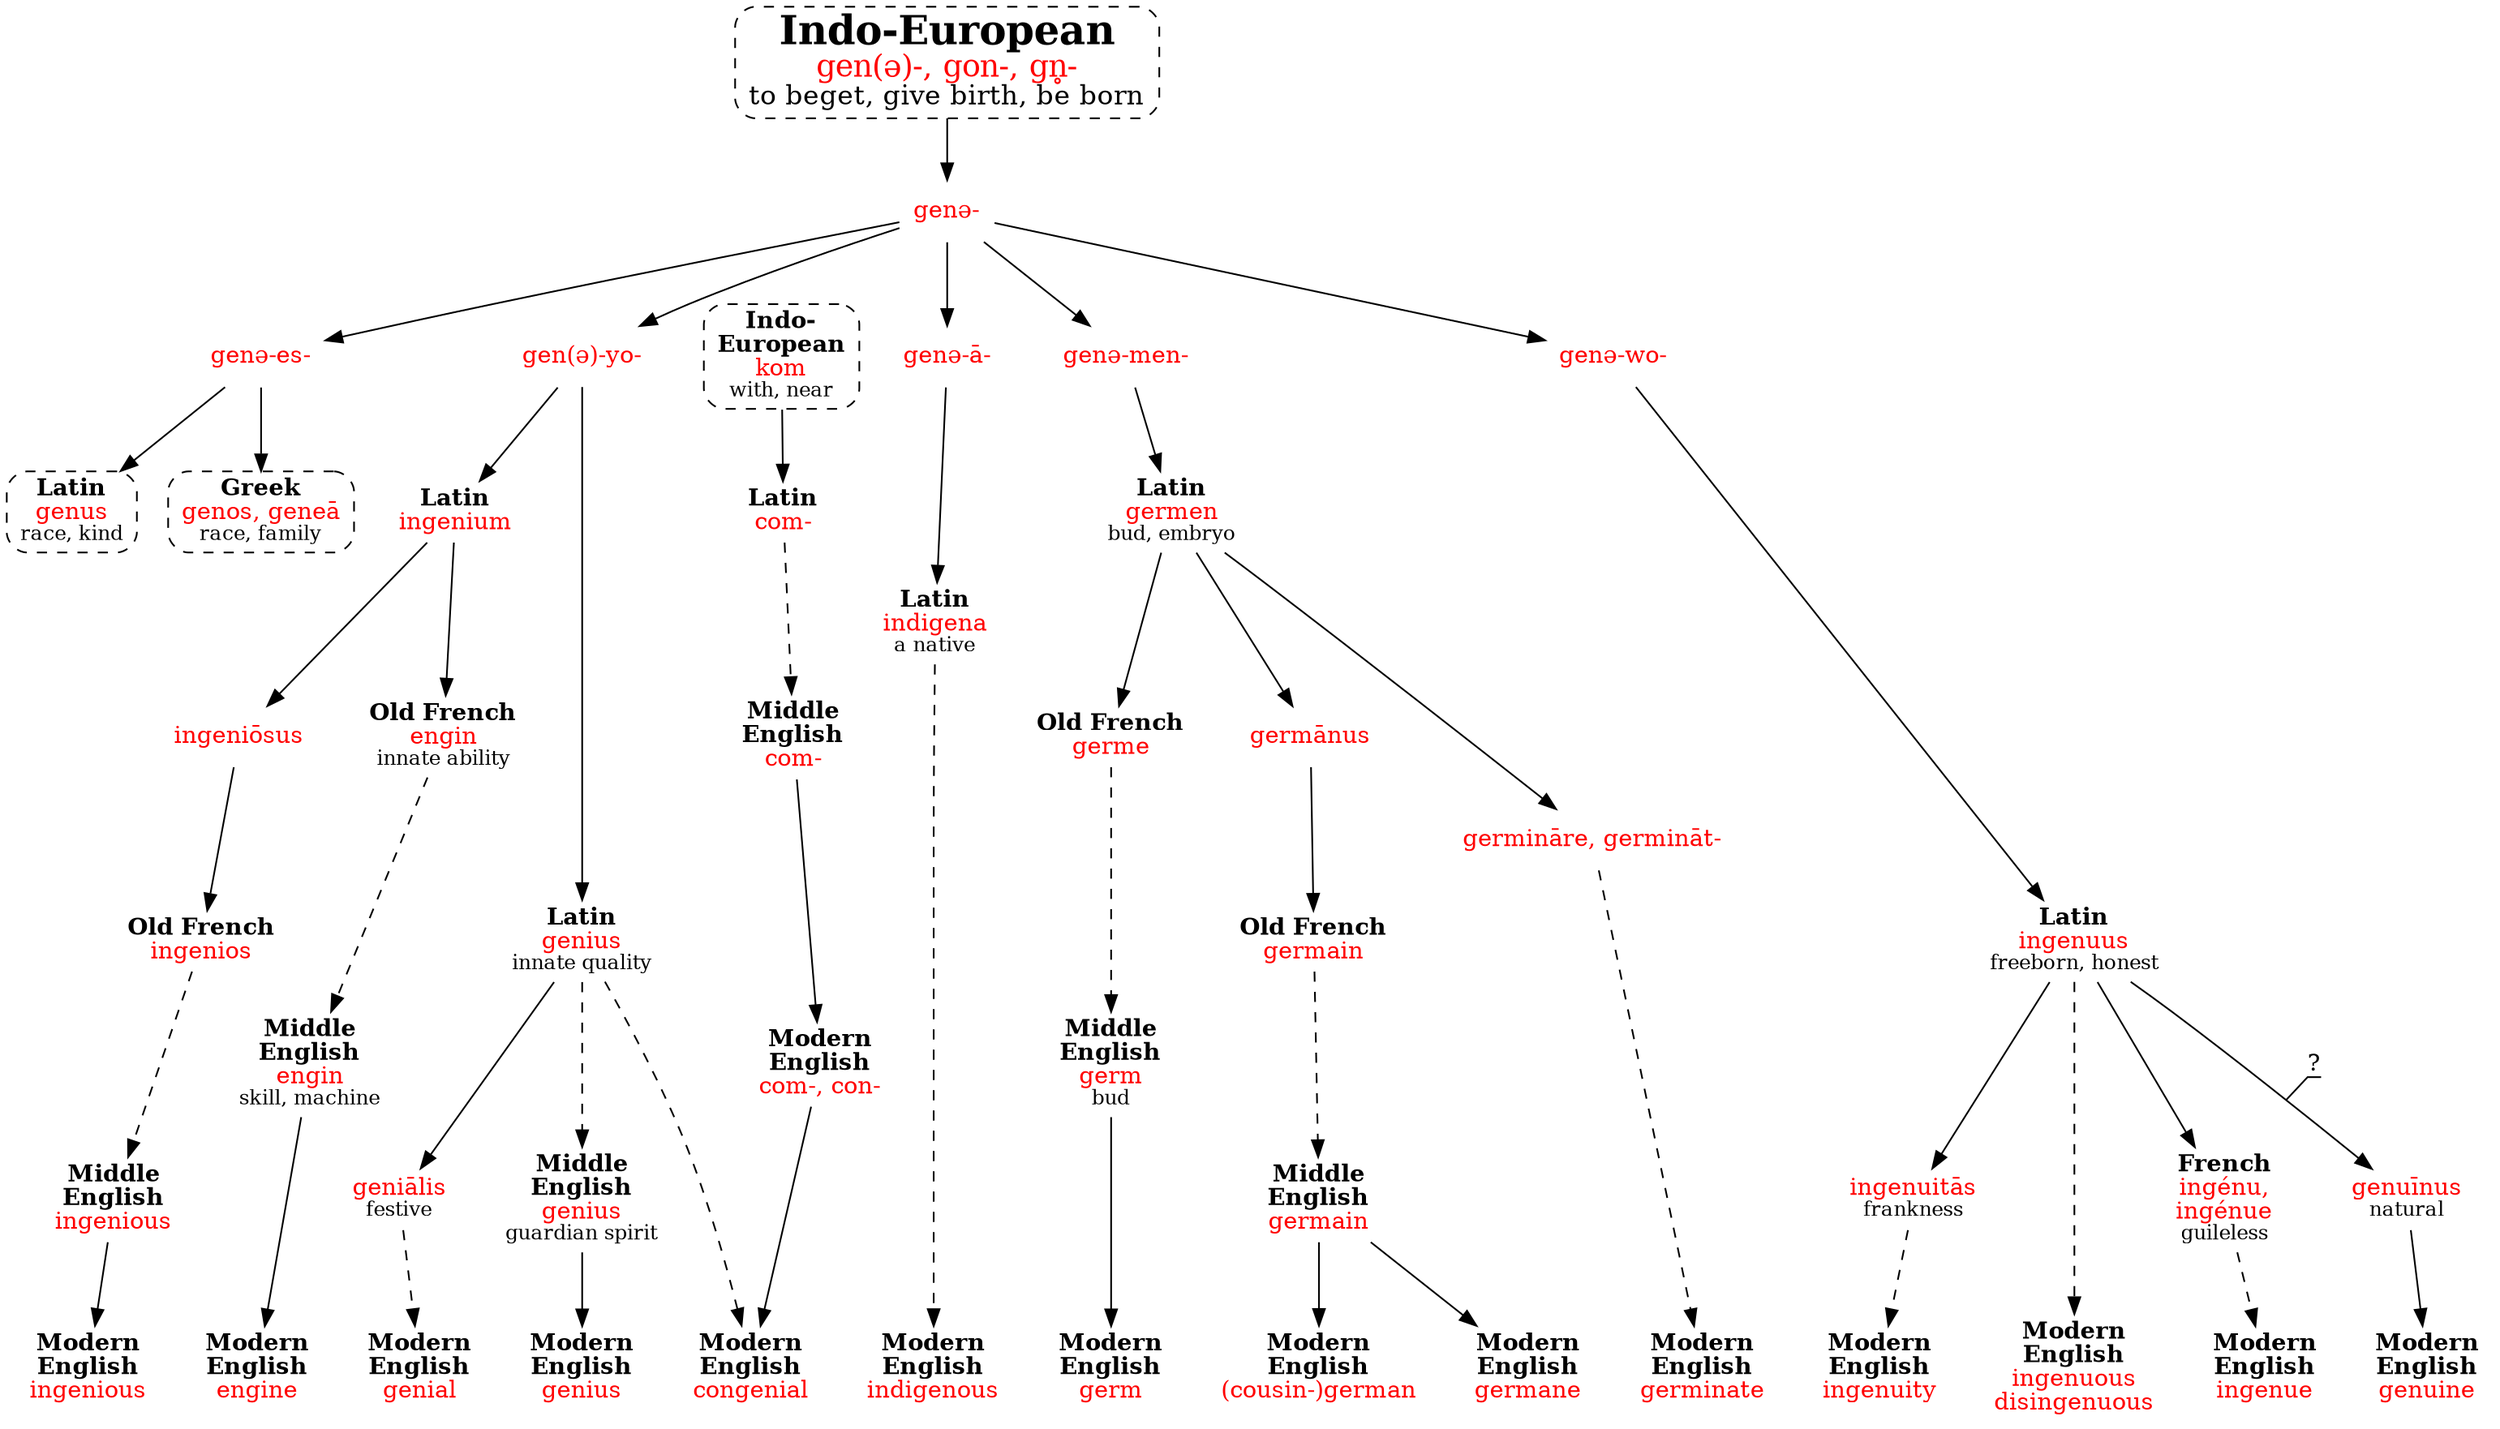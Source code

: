 strict digraph {
/* sources: roots AHD WiS */
node [shape=none]

genIE [label=<<font point-size="24"><b>Indo-European</b></font><br/><font point-size="18" color="red">gen(ə)-, gon-, gn̥-</font><br/><font point-size="16">to beget, give birth, be born</font>> shape=box style="dashed,rounded" URL="gen-birth0.svg" tooltip=""]
genIE -> geneIE
geneIE [label=<<font color="red">genə-</font>>]
geneIE -> { genees geneyo genea genemen genewo }
genees [label=<<font color="red">genə-es-</font>>]
geneyo [label=<<font color="red">gen(ə)-yo-</font>>]
genea [label=<<font color="red">genə-ā-</font>>]
genemen [label=<<font color="red">genə-men-</font>>]
genewo [label=<<font color="red">genə-wo-</font>>]

/* genus */
genees -> genusL
// genusL -> genus [style=dashed]
genusL [label=<<b>Latin</b><br/><font color="red">genus</font><br/><font point-size="12">race, kind</font>> shape=box style="dashed,rounded" URL="gen-genus.svg"]
// genus [label=<<font color="red">genus<br/>general<br/>generate<br/>generation<br/>generic<br/>generous<br/>gender<br/>genre<br/>congener<br/>degenerate<br/>engender<br/>miscegination</font>> shape=box style="dashed,rounded" URL="gen-genus.svg"]

/* -gen, gene */
genees -> genosG
// genesG -> geny [style=dashed]
genosG [label=<<b>Greek</b><br/><font color="red">genos, geneā</font><br/><font point-size="12">race, family</font>> shape=box style="dashed,rounded" URL="gen-genos.svg"]
// genesG [label=<<b>Greek</b><br/><font color="red">genēs</font><br/><font point-size="12">-born</font>>]
// geny [label=<<font color="red">-gen, -genic<br/>-geny<br/>epigene</font>> shape=box style="dashed,rounded" URL="gen-gen.svg"]
// genosG -> genetic [style=dashed]
// genetic [label=<<font color="red">gene<br/>genealogy<br/>genocide<br/>genotype<br/>allogenetic<br/>heterogeneous</font>> shape=box style="dashed,rounded" URL="gen-gene.svg"]

/* genius */
geneyo -> {geniusL ingeniumL}
geniusL -> geniusME [style=dashed]
geniusME -> genius
geniusL [label=<<b>Latin</b><br/><font color="red">genius</font><br/><font point-size="12">innate quality</font>>]
/* earliest definition? */
ingeniumL [label=<<b>Latin</b><br/><font color="red">ingenium</font><br/><font point-size="12">inborn talent</font>>]
geniusME [label=<<b>Middle<br/>English</b><br/><font color="red">genius</font><br/><font point-size="12">guardian spirit</font>>]
genius [label=<<b>Modern<br/>English</b><br/><font color="red">genius</font>>]
/* genial (genius=spirit of festivity) */
geniusL -> genialisL
genialisL -> genial [style=dashed]
genialisL [label=<<font color="red">geniālis</font><br/><font point-size="12">festive</font>>]
genial [label=<<b>Modern<br/>English</b><br/><font color="red">genial</font>>]
/* congenial (genius=personification of one's natural inclinations) */
komIE -> comL
comL -> comME [style=dashed]
comME -> comE -> congenial
geniusL -> congenial [style=dashed]
komIE [label=<<b>Indo-<br/>European</b><br/><font color="red">kom</font><br/><font point-size="12">with, near</font>> rank=source shape=box style="dashed,rounded" URL="kom-with.svg"]
comL [label=<<b>Latin</b><br/><font color="red">com-</font>>]
comME [label=<<b>Middle<br/>English</b><br/><font color="red">com-</font>>]
comE [label=<<b>Modern<br/>English</b><br/><font color="red">com-, con-</font>>]
congenial [label=<<b>Modern<br/>English</b><br/><font color="red">congenial</font>>]

/* ingenious */
ingeniumL -> ingeniosus -> ingeniosOF
ingeniosOF -> ingeniousME [style=dashed]
ingeniousME -> ingenious
ingeniumL [label=<<b>Latin</b><br/><font color="red">ingenium</font>>]
ingeniosus [label=<<font color="red">ingeniōsus</font>>]
ingeniosOF [label=<<b>Old French</b><br/><font color="red">ingenios</font>>]
ingeniousME [label=<<b>Middle<br/>English</b><br/><font color="red">ingenious</font>>]
ingenious [label=<<b>Modern<br/>English</b><br/><font color="red">ingenious</font>>]
/* engine */
ingeniumL -> enginOF
enginOF -> enginME [style=dashed]
enginME -> engine
enginOF [label=<<b>Old French</b><br/><font color="red">engin</font><br/><font point-size="12">innate ability</font>>]
enginME [label=<<b>Middle<br/>English</b><br/><font color="red">engin</font><br/><font point-size="12">skill, machine</font>>]
engine [label=<<b>Modern<br/>English</b><br/><font color="red">engine</font>>]

/* ingenuous, ingenuity, ingenue */
genewo -> ingenuusL -> ingenuitasL
ingenuusL -> ingenuous [style=dashed]
ingenuitasL -> ingenuity [style=dashed]
ingenuusL -> ingenuF
ingenuF -> ingenue [style=dashed]
ingenuusL [label=<<b>Latin</b><br/><font color="red">ingenuus</font><br/><font point-size="12">freeborn, honest</font>>]
ingenuous [label=<<b>Modern<br/>English</b><br/><font color="red">ingenuous<br/>disingenuous</font>>]
ingenuitasL [label=<<font color="red">ingenuitās</font><br/><font point-size="12">frankness</font>>]
ingenuity [label=<<b>Modern<br/>English</b><br/><font color="red">ingenuity</font>>]
ingenuF [label=<<b>French</b><br/><font color="red">ingénu,<br/>ingénue</font><br/><font point-size="12">guileless</font>>] // the second is feminine
ingenue [label=<<b>Modern<br/>English</b><br/><font color="red">ingenue</font>>]
/* genuine */
ingenuusL -> genuinusL [label="?" decorate=true]
genuinusL -> genuine
genuinusL [label=<<font color="red">genuīnus</font><br/><font point-size="12">natural</font>>]
genuine [label=<<b>Modern<br/>English</b><br/><font color="red">genuine</font>>]

/* indigenous, omitted: indigen */
genea -> indigenaL
indigenaL -> indigenous [style=dashed]
indigenaL [label=<<b>Latin</b><br/><font color="red">indigena</font><br/><font point-size="12">a native</font>>]
indigenous [label=<<b>Modern<br/>English</b><br/><font color="red">indigenous</font>>]

/* germ */
genemen -> germenL -> germeOF
germeOF -> germME [style=dashed]
germME -> germ
// germenL -> germ [style=dashed]
germenL [label=<<b>Latin</b><br/><font color="red">germen</font><br/><font point-size="12">bud, embryo</font>>]
// germ [label=<<font color="red">germ<br/>germane<br/>germinal<br/>germinate<br/>cousin-german</font>> shape=box style="dashed,rounded" URL="gen-gnasci.svg"]
germeOF [label=<<b>Old French</b><br/><font color="red">germe</font>>]
germME [label=<<b>Middle<br/>English</b><br/><font color="red">germ</font><br/><font point-size="12">bud</font>>]
germ [label=<<b>Modern<br/>English</b><br/><font color="red">germ</font>>]

// german, germane
germenL -> germanusL -> germainOF
germainOF -> germainME [style=dashed]
germainME -> { german germane }
germanusL [label=<<font color="red">germānus</font>>]
germainOF [label=<<b>Old French</b><br/><font color="red">germain</font>>]
germainME [label=<<b>Middle<br/>English</b><br/><font color="red">germain</font>>]
german [label=<<b>Modern<br/>English</b><br/><font color="red">(cousin-)german</font>>]
germane [label=<<b>Modern<br/>English</b><br/><font color="red">germane</font>>]

// germinate
germenL -> germinareL
germinareL -> germinate [style=dashed]
germinareL [label=<<font color="red">germināre, germināt-</font>>]
germinate [label=<<b>Modern<br/>English</b><br/><font color="red">germinate</font>>]


{ rank=sink genius genial congenial ingenious engine ingenuous ingenuity ingenue genuine indigenous germ germane germinate german }
{ rank=same genemen genewo genees geneyo genea komIE }
}